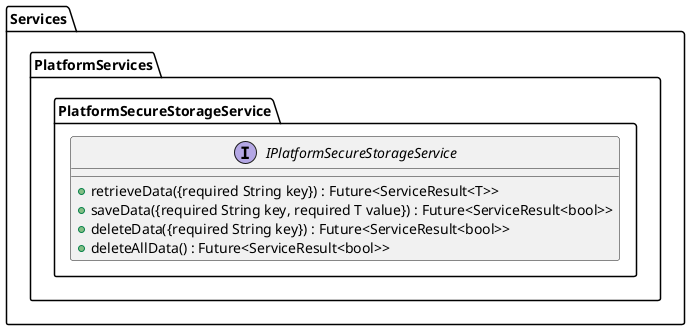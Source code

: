 @startuml
package Services{
    package PlatformServices{
        package PlatformSecureStorageService {
            interface IPlatformSecureStorageService{
                + retrieveData({required String key}) : Future<ServiceResult<T>>
                + saveData({required String key, required T value}) : Future<ServiceResult<bool>>
                + deleteData({required String key}) : Future<ServiceResult<bool>>
                + deleteAllData() : Future<ServiceResult<bool>>
            }
        }
    }
}
@enduml